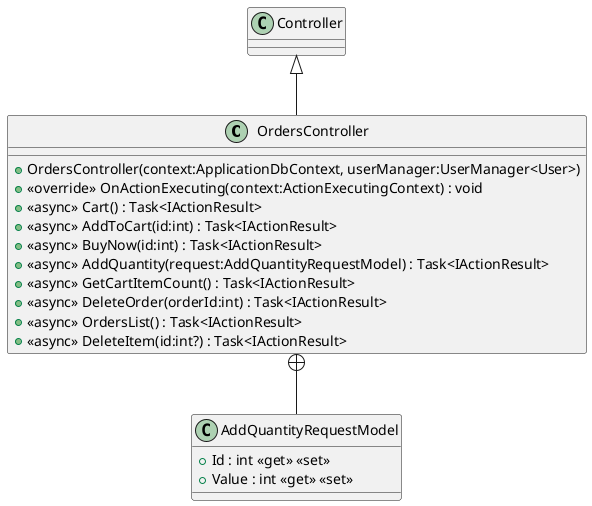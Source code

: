 @startuml
class OrdersController {
    + OrdersController(context:ApplicationDbContext, userManager:UserManager<User>)
    + <<override>> OnActionExecuting(context:ActionExecutingContext) : void
    + <<async>> Cart() : Task<IActionResult>
    + <<async>> AddToCart(id:int) : Task<IActionResult>
    + <<async>> BuyNow(id:int) : Task<IActionResult>
    + <<async>> AddQuantity(request:AddQuantityRequestModel) : Task<IActionResult>
    + <<async>> GetCartItemCount() : Task<IActionResult>
    + <<async>> DeleteOrder(orderId:int) : Task<IActionResult>
    + <<async>> OrdersList() : Task<IActionResult>
    + <<async>> DeleteItem(id:int?) : Task<IActionResult>
}
class AddQuantityRequestModel {
    + Id : int <<get>> <<set>>
    + Value : int <<get>> <<set>>
}
Controller <|-- OrdersController
OrdersController +-- AddQuantityRequestModel
@enduml

